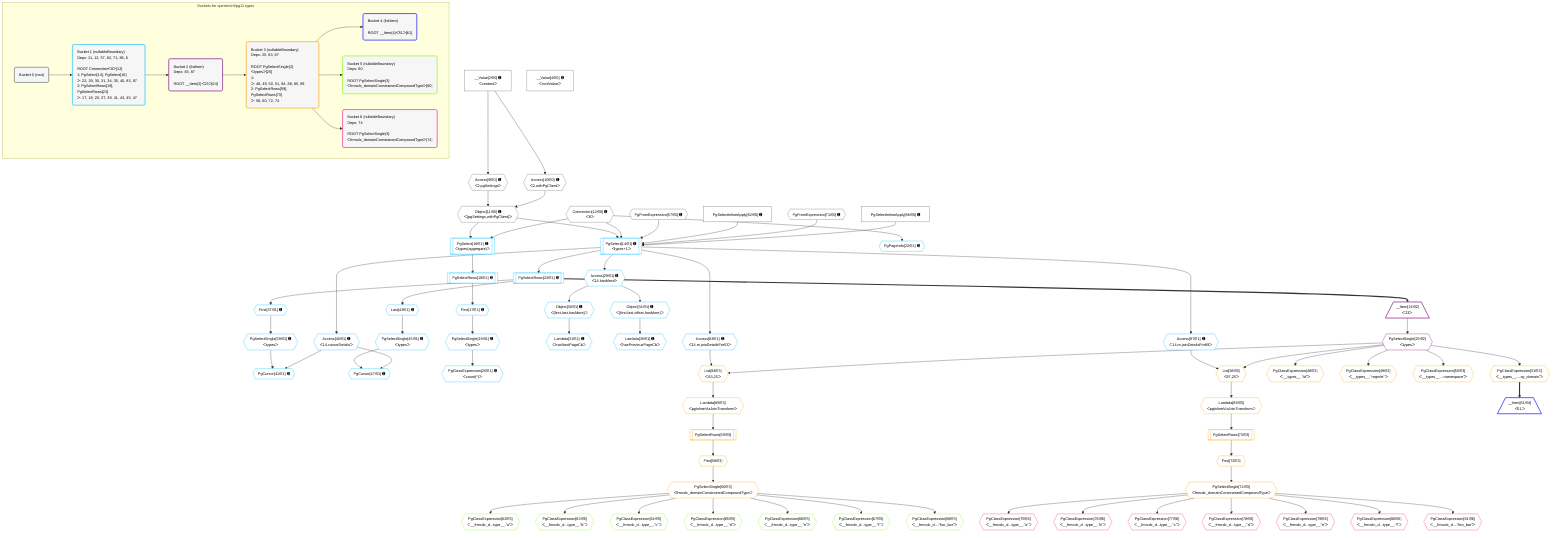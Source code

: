 %%{init: {'themeVariables': { 'fontSize': '12px'}}}%%
graph TD
    classDef path fill:#eee,stroke:#000,color:#000
    classDef plan fill:#fff,stroke-width:1px,color:#000
    classDef itemplan fill:#fff,stroke-width:2px,color:#000
    classDef unbatchedplan fill:#dff,stroke-width:1px,color:#000
    classDef sideeffectplan fill:#fcc,stroke-width:2px,color:#000
    classDef bucket fill:#f6f6f6,color:#000,stroke-width:2px,text-align:left

    subgraph "Buckets for queries/v4/pg11.types"
    Bucket0("Bucket 0 (root)"):::bucket
    Bucket1("Bucket 1 (nullableBoundary)<br />Deps: 11, 12, 57, 82, 71, 86, 6<br /><br />ROOT Connectionᐸ8ᐳ[12]<br />1: PgSelect[14], PgSelect[16]<br />ᐳ: 22, 29, 30, 31, 34, 35, 40, 83, 87<br />2: PgSelectRows[18], PgSelectRows[23]<br />ᐳ: 17, 19, 20, 37, 39, 41, 43, 45, 47"):::bucket
    Bucket2("Bucket 2 (listItem)<br />Deps: 83, 87<br /><br />ROOT __Item{2}ᐸ23ᐳ[24]"):::bucket
    Bucket3("Bucket 3 (nullableBoundary)<br />Deps: 25, 83, 87<br /><br />ROOT PgSelectSingle{2}ᐸtypesᐳ[25]<br />1: <br />ᐳ: 48, 49, 50, 51, 84, 88, 85, 89<br />2: PgSelectRows[59], PgSelectRows[73]<br />ᐳ: 58, 60, 72, 74"):::bucket
    Bucket4("Bucket 4 (listItem)<br /><br />ROOT __Item{4}ᐸ51ᐳ[61]"):::bucket
    Bucket5("Bucket 5 (nullableBoundary)<br />Deps: 60<br /><br />ROOT PgSelectSingle{3}ᐸfrmcdc_domainConstrainedCompoundTypeᐳ[60]"):::bucket
    Bucket6("Bucket 6 (nullableBoundary)<br />Deps: 74<br /><br />ROOT PgSelectSingle{3}ᐸfrmcdc_domainConstrainedCompoundTypeᐳ[74]"):::bucket
    end
    Bucket0 --> Bucket1
    Bucket1 --> Bucket2
    Bucket2 --> Bucket3
    Bucket3 --> Bucket4 & Bucket5 & Bucket6

    %% plan dependencies
    Object11{{"Object[11∈0] ➊<br />ᐸ{pgSettings,withPgClient}ᐳ"}}:::plan
    Access9{{"Access[9∈0] ➊<br />ᐸ2.pgSettingsᐳ"}}:::plan
    Access10{{"Access[10∈0] ➊<br />ᐸ2.withPgClientᐳ"}}:::plan
    Access9 & Access10 --> Object11
    __Value2["__Value[2∈0] ➊<br />ᐸcontextᐳ"]:::plan
    __Value2 --> Access9
    __Value2 --> Access10
    __Value4["__Value[4∈0] ➊<br />ᐸrootValueᐳ"]:::plan
    Connection12{{"Connection[12∈0] ➊<br />ᐸ8ᐳ"}}:::plan
    PgFromExpression57{{"PgFromExpression[57∈0] ➊"}}:::plan
    PgFromExpression71{{"PgFromExpression[71∈0] ➊"}}:::plan
    PgSelectInlineApply82["PgSelectInlineApply[82∈0] ➊"]:::plan
    PgSelectInlineApply86["PgSelectInlineApply[86∈0] ➊"]:::plan
    PgSelect14[["PgSelect[14∈1] ➊<br />ᐸtypes+1ᐳ"]]:::plan
    Object11 & Connection12 & PgFromExpression57 & PgSelectInlineApply82 & PgFromExpression71 & PgSelectInlineApply86 --> PgSelect14
    Object34{{"Object[34∈1] ➊<br />ᐸ{first,last,offset,hasMore}ᐳ"}}:::plan
    Access29{{"Access[29∈1] ➊<br />ᐸ14.hasMoreᐳ"}}:::plan
    Access29 --> Object34
    Object30{{"Object[30∈1] ➊<br />ᐸ{first,last,hasMore}ᐳ"}}:::plan
    Access29 --> Object30
    PgSelect16[["PgSelect[16∈1] ➊<br />ᐸtypes(aggregate)ᐳ"]]:::plan
    Object11 & Connection12 --> PgSelect16
    PgCursor41{{"PgCursor[41∈1] ➊"}}:::plan
    PgSelectSingle39{{"PgSelectSingle[39∈1] ➊<br />ᐸtypesᐳ"}}:::plan
    Access40{{"Access[40∈1] ➊<br />ᐸ14.cursorDetailsᐳ"}}:::plan
    PgSelectSingle39 & Access40 --> PgCursor41
    PgCursor47{{"PgCursor[47∈1] ➊"}}:::plan
    PgSelectSingle45{{"PgSelectSingle[45∈1] ➊<br />ᐸtypesᐳ"}}:::plan
    PgSelectSingle45 & Access40 --> PgCursor47
    First17{{"First[17∈1] ➊"}}:::plan
    PgSelectRows18[["PgSelectRows[18∈1] ➊"]]:::plan
    PgSelectRows18 --> First17
    PgSelect16 --> PgSelectRows18
    PgSelectSingle19{{"PgSelectSingle[19∈1] ➊<br />ᐸtypesᐳ"}}:::plan
    First17 --> PgSelectSingle19
    PgClassExpression20{{"PgClassExpression[20∈1] ➊<br />ᐸcount(*)ᐳ"}}:::plan
    PgSelectSingle19 --> PgClassExpression20
    PgPageInfo22{{"PgPageInfo[22∈1] ➊"}}:::plan
    Connection12 --> PgPageInfo22
    PgSelectRows23[["PgSelectRows[23∈1] ➊"]]:::plan
    PgSelect14 --> PgSelectRows23
    PgSelect14 --> Access29
    Lambda31{{"Lambda[31∈1] ➊<br />ᐸhasNextPageCbᐳ"}}:::plan
    Object30 --> Lambda31
    Lambda35{{"Lambda[35∈1] ➊<br />ᐸhasPreviousPageCbᐳ"}}:::plan
    Object34 --> Lambda35
    First37{{"First[37∈1] ➊"}}:::plan
    PgSelectRows23 --> First37
    First37 --> PgSelectSingle39
    PgSelect14 --> Access40
    Last43{{"Last[43∈1] ➊"}}:::plan
    PgSelectRows23 --> Last43
    Last43 --> PgSelectSingle45
    Access83{{"Access[83∈1] ➊<br />ᐸ14.m.joinDetailsFor53ᐳ"}}:::plan
    PgSelect14 --> Access83
    Access87{{"Access[87∈1] ➊<br />ᐸ14.m.joinDetailsFor69ᐳ"}}:::plan
    PgSelect14 --> Access87
    __Item24[/"__Item[24∈2]<br />ᐸ23ᐳ"\]:::itemplan
    PgSelectRows23 ==> __Item24
    PgSelectSingle25{{"PgSelectSingle[25∈2]<br />ᐸtypesᐳ"}}:::plan
    __Item24 --> PgSelectSingle25
    List84{{"List[84∈3]<br />ᐸ83,25ᐳ"}}:::plan
    Access83 & PgSelectSingle25 --> List84
    List88{{"List[88∈3]<br />ᐸ87,25ᐳ"}}:::plan
    Access87 & PgSelectSingle25 --> List88
    PgClassExpression48{{"PgClassExpression[48∈3]<br />ᐸ__types__.”id”ᐳ"}}:::plan
    PgSelectSingle25 --> PgClassExpression48
    PgClassExpression49{{"PgClassExpression[49∈3]<br />ᐸ__types__.”regrole”ᐳ"}}:::plan
    PgSelectSingle25 --> PgClassExpression49
    PgClassExpression50{{"PgClassExpression[50∈3]<br />ᐸ__types__....namespace”ᐳ"}}:::plan
    PgSelectSingle25 --> PgClassExpression50
    PgClassExpression51{{"PgClassExpression[51∈3]<br />ᐸ__types__....ay_domain”ᐳ"}}:::plan
    PgSelectSingle25 --> PgClassExpression51
    First58{{"First[58∈3]"}}:::plan
    PgSelectRows59[["PgSelectRows[59∈3]"]]:::plan
    PgSelectRows59 --> First58
    Lambda85{{"Lambda[85∈3]<br />ᐸpgInlineViaJoinTransformᐳ"}}:::plan
    Lambda85 --> PgSelectRows59
    PgSelectSingle60{{"PgSelectSingle[60∈3]<br />ᐸfrmcdc_domainConstrainedCompoundTypeᐳ"}}:::plan
    First58 --> PgSelectSingle60
    First72{{"First[72∈3]"}}:::plan
    PgSelectRows73[["PgSelectRows[73∈3]"]]:::plan
    PgSelectRows73 --> First72
    Lambda89{{"Lambda[89∈3]<br />ᐸpgInlineViaJoinTransformᐳ"}}:::plan
    Lambda89 --> PgSelectRows73
    PgSelectSingle74{{"PgSelectSingle[74∈3]<br />ᐸfrmcdc_domainConstrainedCompoundTypeᐳ"}}:::plan
    First72 --> PgSelectSingle74
    List84 --> Lambda85
    List88 --> Lambda89
    __Item61[/"__Item[61∈4]<br />ᐸ51ᐳ"\]:::itemplan
    PgClassExpression51 ==> __Item61
    PgClassExpression62{{"PgClassExpression[62∈5]<br />ᐸ__frmcdc_d...type__.”a”ᐳ"}}:::plan
    PgSelectSingle60 --> PgClassExpression62
    PgClassExpression63{{"PgClassExpression[63∈5]<br />ᐸ__frmcdc_d...type__.”b”ᐳ"}}:::plan
    PgSelectSingle60 --> PgClassExpression63
    PgClassExpression64{{"PgClassExpression[64∈5]<br />ᐸ__frmcdc_d...type__.”c”ᐳ"}}:::plan
    PgSelectSingle60 --> PgClassExpression64
    PgClassExpression65{{"PgClassExpression[65∈5]<br />ᐸ__frmcdc_d...type__.”d”ᐳ"}}:::plan
    PgSelectSingle60 --> PgClassExpression65
    PgClassExpression66{{"PgClassExpression[66∈5]<br />ᐸ__frmcdc_d...type__.”e”ᐳ"}}:::plan
    PgSelectSingle60 --> PgClassExpression66
    PgClassExpression67{{"PgClassExpression[67∈5]<br />ᐸ__frmcdc_d...type__.”f”ᐳ"}}:::plan
    PgSelectSingle60 --> PgClassExpression67
    PgClassExpression68{{"PgClassExpression[68∈5]<br />ᐸ__frmcdc_d....”foo_bar”ᐳ"}}:::plan
    PgSelectSingle60 --> PgClassExpression68
    PgClassExpression75{{"PgClassExpression[75∈6]<br />ᐸ__frmcdc_d...type__.”a”ᐳ"}}:::plan
    PgSelectSingle74 --> PgClassExpression75
    PgClassExpression76{{"PgClassExpression[76∈6]<br />ᐸ__frmcdc_d...type__.”b”ᐳ"}}:::plan
    PgSelectSingle74 --> PgClassExpression76
    PgClassExpression77{{"PgClassExpression[77∈6]<br />ᐸ__frmcdc_d...type__.”c”ᐳ"}}:::plan
    PgSelectSingle74 --> PgClassExpression77
    PgClassExpression78{{"PgClassExpression[78∈6]<br />ᐸ__frmcdc_d...type__.”d”ᐳ"}}:::plan
    PgSelectSingle74 --> PgClassExpression78
    PgClassExpression79{{"PgClassExpression[79∈6]<br />ᐸ__frmcdc_d...type__.”e”ᐳ"}}:::plan
    PgSelectSingle74 --> PgClassExpression79
    PgClassExpression80{{"PgClassExpression[80∈6]<br />ᐸ__frmcdc_d...type__.”f”ᐳ"}}:::plan
    PgSelectSingle74 --> PgClassExpression80
    PgClassExpression81{{"PgClassExpression[81∈6]<br />ᐸ__frmcdc_d....”foo_bar”ᐳ"}}:::plan
    PgSelectSingle74 --> PgClassExpression81

    %% define steps
    classDef bucket0 stroke:#696969
    class Bucket0,__Value2,__Value4,Access9,Access10,Object11,Connection12,PgFromExpression57,PgFromExpression71,PgSelectInlineApply82,PgSelectInlineApply86 bucket0
    classDef bucket1 stroke:#00bfff
    class Bucket1,PgSelect14,PgSelect16,First17,PgSelectRows18,PgSelectSingle19,PgClassExpression20,PgPageInfo22,PgSelectRows23,Access29,Object30,Lambda31,Object34,Lambda35,First37,PgSelectSingle39,Access40,PgCursor41,Last43,PgSelectSingle45,PgCursor47,Access83,Access87 bucket1
    classDef bucket2 stroke:#7f007f
    class Bucket2,__Item24,PgSelectSingle25 bucket2
    classDef bucket3 stroke:#ffa500
    class Bucket3,PgClassExpression48,PgClassExpression49,PgClassExpression50,PgClassExpression51,First58,PgSelectRows59,PgSelectSingle60,First72,PgSelectRows73,PgSelectSingle74,List84,Lambda85,List88,Lambda89 bucket3
    classDef bucket4 stroke:#0000ff
    class Bucket4,__Item61 bucket4
    classDef bucket5 stroke:#7fff00
    class Bucket5,PgClassExpression62,PgClassExpression63,PgClassExpression64,PgClassExpression65,PgClassExpression66,PgClassExpression67,PgClassExpression68 bucket5
    classDef bucket6 stroke:#ff1493
    class Bucket6,PgClassExpression75,PgClassExpression76,PgClassExpression77,PgClassExpression78,PgClassExpression79,PgClassExpression80,PgClassExpression81 bucket6